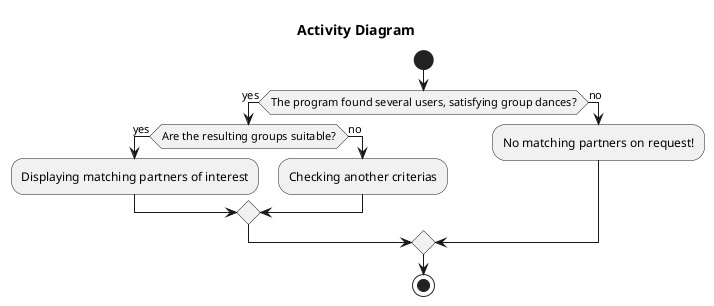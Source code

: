 @startuml

title Activity Diagram 

start

if (The program found several users, satisfying group dances?) then (yes)
    if (Are the resulting groups suitable?) then (yes)
        :Displaying matching partners of interest;
    else (no)
        :Checking another criterias;
    endif
else (no)
    :No matching partners on request!;
endif

stop

@enduml